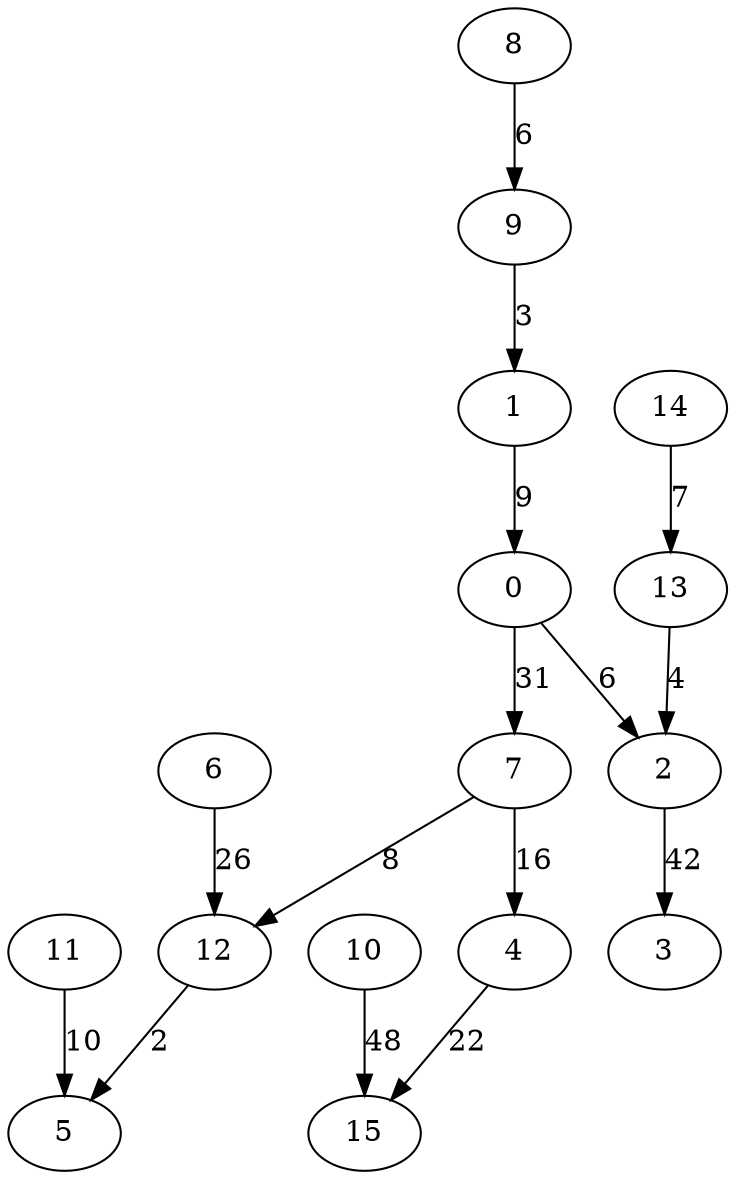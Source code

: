 digraph grafoErdosRenyi_n_16_m_30_KruskalD {
0;
1;
2;
3;
4;
5;
6;
7;
8;
9;
10;
11;
12;
13;
14;
15;
12 -> 5[label=2 weight=2];
9 -> 1[label=3 weight=3];
13 -> 2[label=4 weight=4];
0 -> 2[label=6 weight=6];
8 -> 9[label=6 weight=6];
14 -> 13[label=7 weight=7];
7 -> 12[label=8 weight=8];
1 -> 0[label=9 weight=9];
11 -> 5[label=10 weight=10];
7 -> 4[label=16 weight=16];
4 -> 15[label=22 weight=22];
6 -> 12[label=26 weight=26];
0 -> 7[label=31 weight=31];
2 -> 3[label=42 weight=42];
10 -> 15[label=48 weight=48];
}